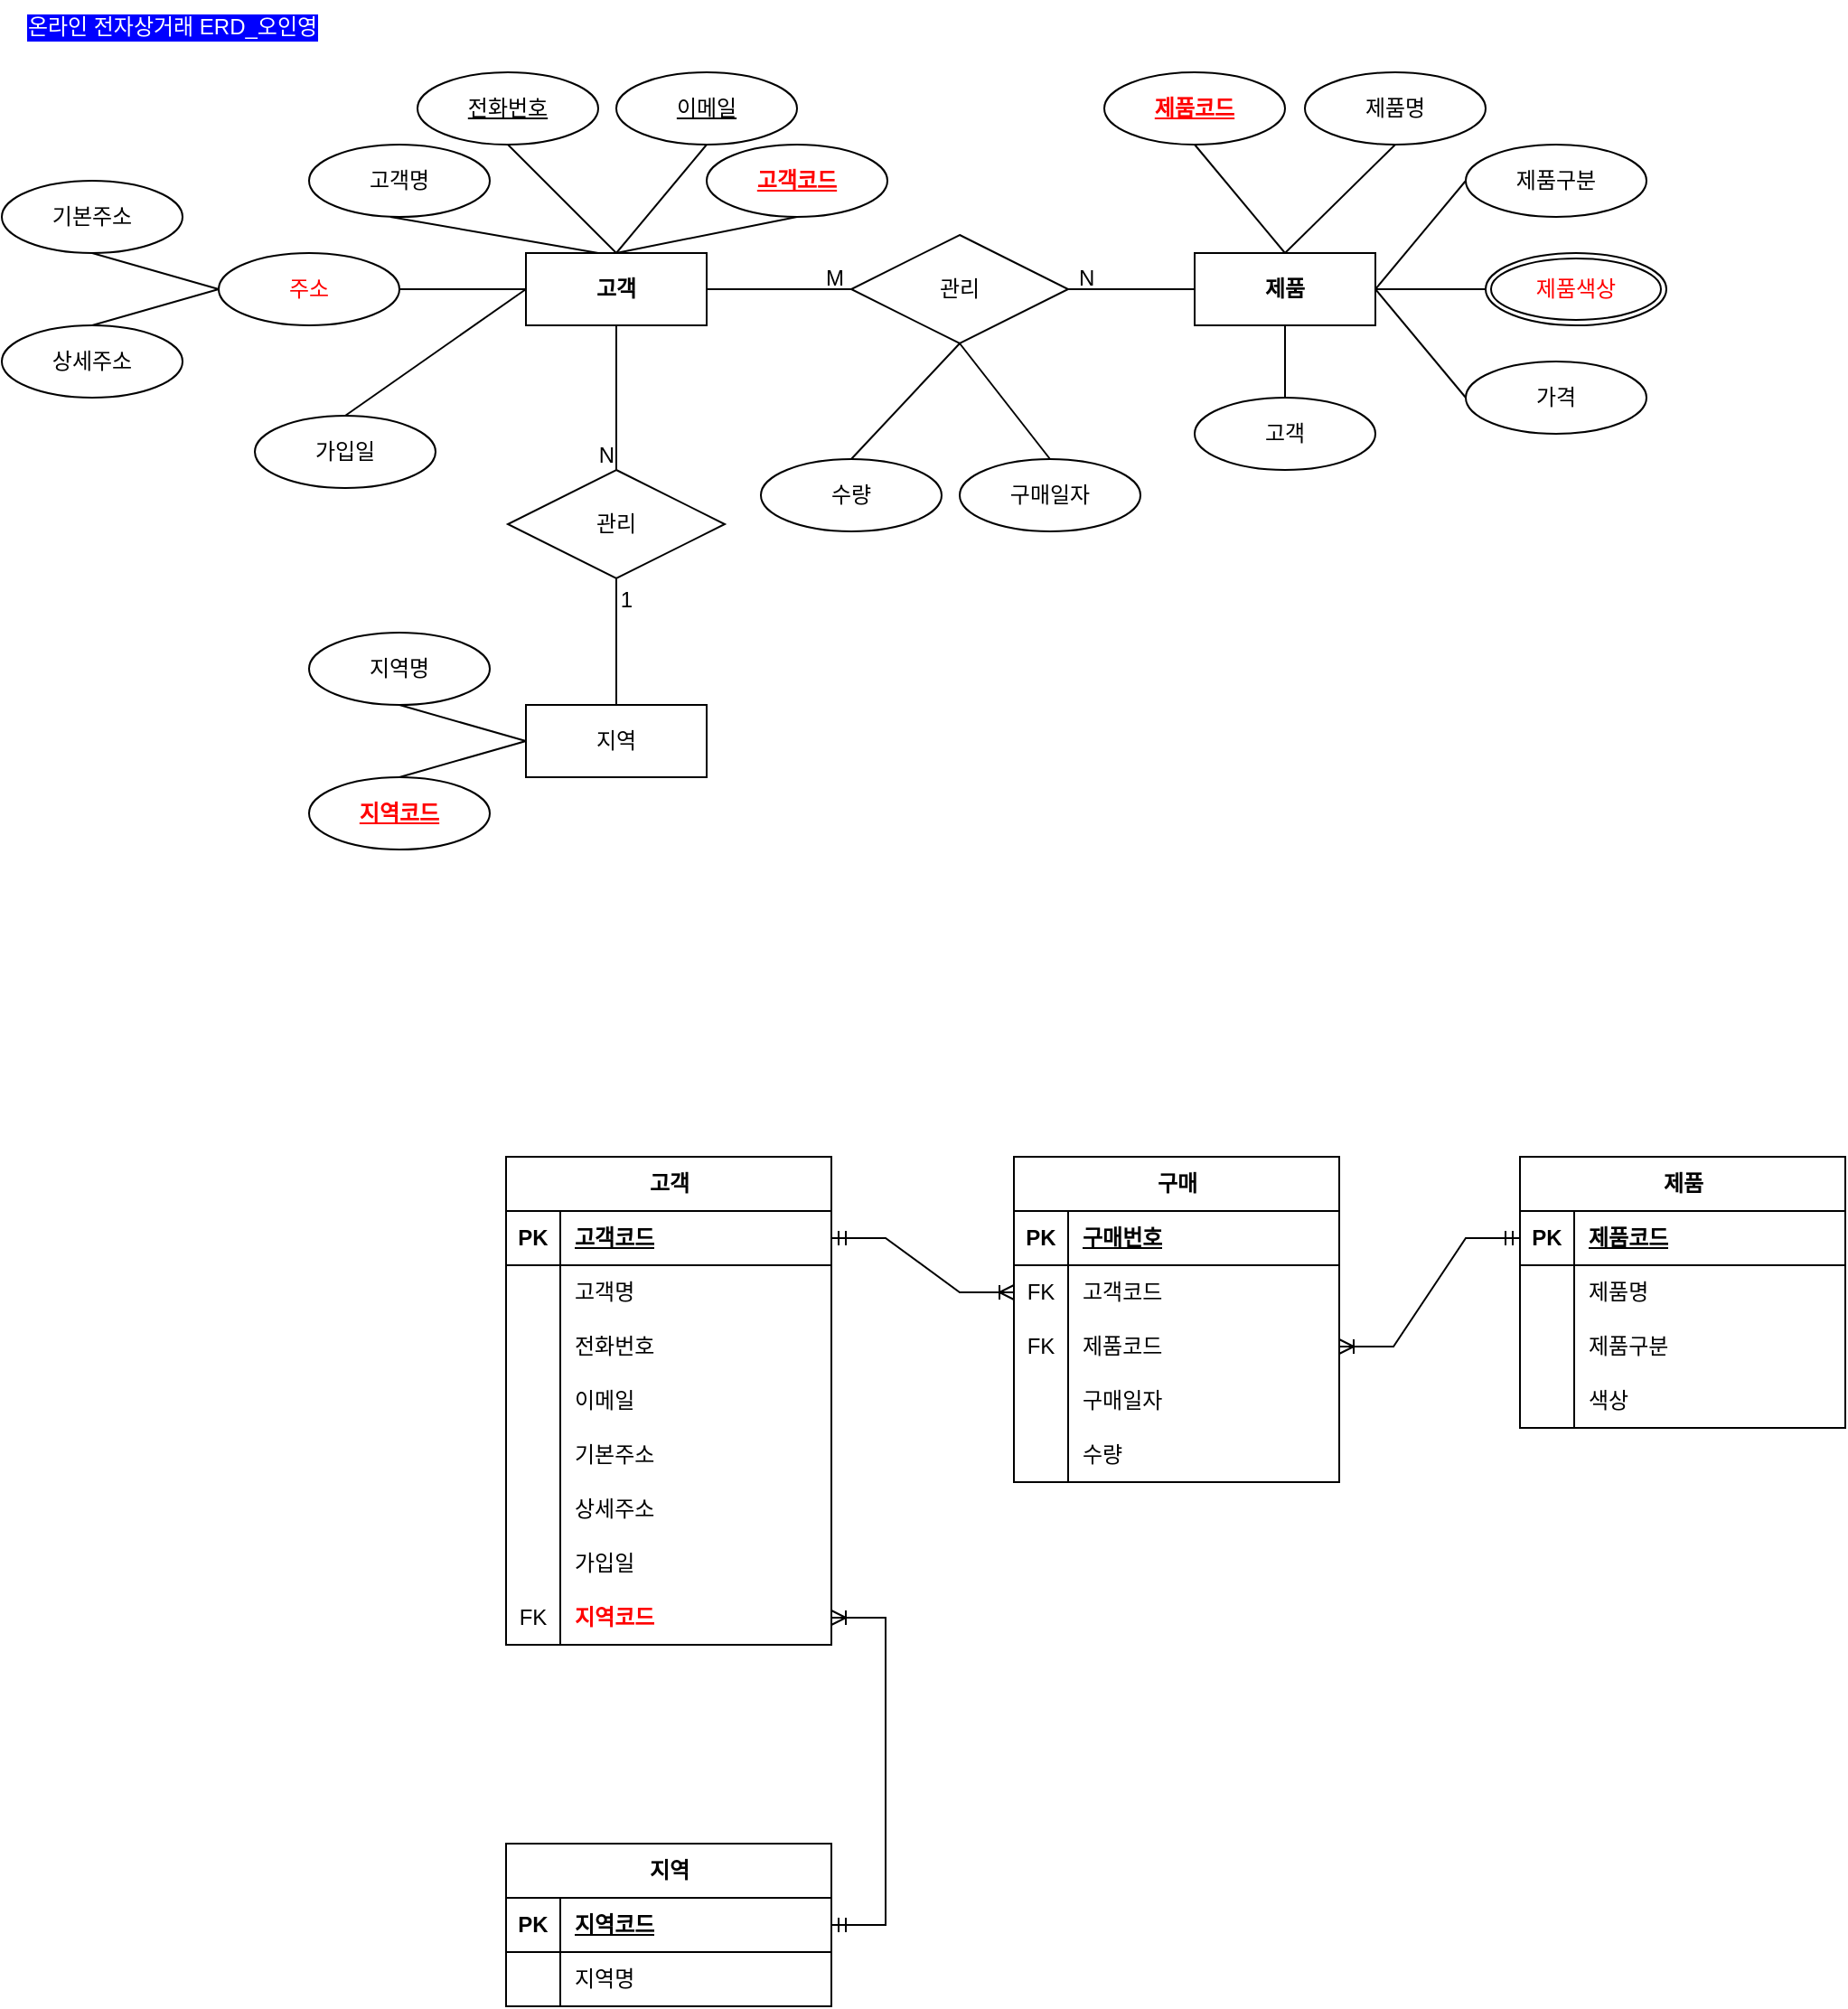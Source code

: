 <mxfile version="22.1.16" type="github">
  <diagram name="페이지-1" id="R67bqp3JX1-UjStmCpMm">
    <mxGraphModel dx="1434" dy="780" grid="1" gridSize="10" guides="1" tooltips="1" connect="1" arrows="1" fold="1" page="1" pageScale="1" pageWidth="827" pageHeight="1169" math="0" shadow="0">
      <root>
        <mxCell id="0" />
        <mxCell id="1" parent="0" />
        <mxCell id="nbEkhS87b62dAmyDPt1U-25" value="고객" style="whiteSpace=wrap;html=1;align=center;fontStyle=1" parent="1" vertex="1">
          <mxGeometry x="610" y="260" width="100" height="40" as="geometry" />
        </mxCell>
        <mxCell id="nbEkhS87b62dAmyDPt1U-26" value="제품&lt;br&gt;" style="whiteSpace=wrap;html=1;align=center;fontStyle=1" parent="1" vertex="1">
          <mxGeometry x="980" y="260" width="100" height="40" as="geometry" />
        </mxCell>
        <mxCell id="nbEkhS87b62dAmyDPt1U-27" value="지역" style="whiteSpace=wrap;html=1;align=center;" parent="1" vertex="1">
          <mxGeometry x="610" y="510" width="100" height="40" as="geometry" />
        </mxCell>
        <mxCell id="nbEkhS87b62dAmyDPt1U-31" value="이메일" style="ellipse;whiteSpace=wrap;html=1;align=center;fontStyle=4" parent="1" vertex="1">
          <mxGeometry x="660" y="160" width="100" height="40" as="geometry" />
        </mxCell>
        <mxCell id="nbEkhS87b62dAmyDPt1U-32" value="전화번호" style="ellipse;whiteSpace=wrap;html=1;align=center;fontStyle=4" parent="1" vertex="1">
          <mxGeometry x="550" y="160" width="100" height="40" as="geometry" />
        </mxCell>
        <mxCell id="nbEkhS87b62dAmyDPt1U-33" value="고객명" style="ellipse;whiteSpace=wrap;html=1;align=center;" parent="1" vertex="1">
          <mxGeometry x="490" y="200" width="100" height="40" as="geometry" />
        </mxCell>
        <mxCell id="nbEkhS87b62dAmyDPt1U-35" value="고객코드" style="ellipse;whiteSpace=wrap;html=1;align=center;fontStyle=5;fontColor=#FF0000;" parent="1" vertex="1">
          <mxGeometry x="710" y="200" width="100" height="40" as="geometry" />
        </mxCell>
        <mxCell id="nbEkhS87b62dAmyDPt1U-36" value="제품코드" style="ellipse;whiteSpace=wrap;html=1;align=center;fontStyle=5;fontColor=#FF0000;" parent="1" vertex="1">
          <mxGeometry x="930" y="160" width="100" height="40" as="geometry" />
        </mxCell>
        <mxCell id="nbEkhS87b62dAmyDPt1U-37" value="제품구분" style="ellipse;whiteSpace=wrap;html=1;align=center;fontStyle=0" parent="1" vertex="1">
          <mxGeometry x="1130" y="200" width="100" height="40" as="geometry" />
        </mxCell>
        <mxCell id="nbEkhS87b62dAmyDPt1U-38" value="제품명" style="ellipse;whiteSpace=wrap;html=1;align=center;fontStyle=0" parent="1" vertex="1">
          <mxGeometry x="1041" y="160" width="100" height="40" as="geometry" />
        </mxCell>
        <mxCell id="nbEkhS87b62dAmyDPt1U-39" value="제품색상" style="ellipse;shape=doubleEllipse;margin=3;whiteSpace=wrap;html=1;align=center;fontColor=#FF0000;" parent="1" vertex="1">
          <mxGeometry x="1141" y="260" width="100" height="40" as="geometry" />
        </mxCell>
        <mxCell id="nbEkhS87b62dAmyDPt1U-40" value="가격" style="ellipse;whiteSpace=wrap;html=1;align=center;fontStyle=0" parent="1" vertex="1">
          <mxGeometry x="1130" y="320" width="100" height="40" as="geometry" />
        </mxCell>
        <mxCell id="nbEkhS87b62dAmyDPt1U-41" value="고객" style="ellipse;whiteSpace=wrap;html=1;align=center;fontStyle=0" parent="1" vertex="1">
          <mxGeometry x="980" y="340" width="100" height="40" as="geometry" />
        </mxCell>
        <mxCell id="nbEkhS87b62dAmyDPt1U-43" value="가입일" style="ellipse;whiteSpace=wrap;html=1;align=center;" parent="1" vertex="1">
          <mxGeometry x="460" y="350" width="100" height="40" as="geometry" />
        </mxCell>
        <mxCell id="nbEkhS87b62dAmyDPt1U-44" value="주소" style="ellipse;whiteSpace=wrap;html=1;align=center;fontColor=#FF0000;" parent="1" vertex="1">
          <mxGeometry x="440" y="260" width="100" height="40" as="geometry" />
        </mxCell>
        <mxCell id="nbEkhS87b62dAmyDPt1U-45" value="기본주소" style="ellipse;whiteSpace=wrap;html=1;align=center;" parent="1" vertex="1">
          <mxGeometry x="320" y="220" width="100" height="40" as="geometry" />
        </mxCell>
        <mxCell id="nbEkhS87b62dAmyDPt1U-46" value="상세주소" style="ellipse;whiteSpace=wrap;html=1;align=center;" parent="1" vertex="1">
          <mxGeometry x="320" y="300" width="100" height="40" as="geometry" />
        </mxCell>
        <mxCell id="nbEkhS87b62dAmyDPt1U-47" value="지역명" style="ellipse;whiteSpace=wrap;html=1;align=center;" parent="1" vertex="1">
          <mxGeometry x="490" y="470" width="100" height="40" as="geometry" />
        </mxCell>
        <mxCell id="nbEkhS87b62dAmyDPt1U-48" value="지역코드" style="ellipse;whiteSpace=wrap;html=1;align=center;fontStyle=5;fontColor=#FF0000;" parent="1" vertex="1">
          <mxGeometry x="490" y="550" width="100" height="40" as="geometry" />
        </mxCell>
        <mxCell id="nbEkhS87b62dAmyDPt1U-54" value="" style="endArrow=none;html=1;rounded=0;exitX=0.5;exitY=0;exitDx=0;exitDy=0;" parent="1" source="nbEkhS87b62dAmyDPt1U-25" edge="1">
          <mxGeometry width="50" height="50" relative="1" as="geometry">
            <mxPoint x="660" y="250" as="sourcePoint" />
            <mxPoint x="710" y="200" as="targetPoint" />
          </mxGeometry>
        </mxCell>
        <mxCell id="nbEkhS87b62dAmyDPt1U-56" value="" style="endArrow=none;html=1;rounded=0;exitX=0.5;exitY=0;exitDx=0;exitDy=0;entryX=0.5;entryY=1;entryDx=0;entryDy=0;" parent="1" source="nbEkhS87b62dAmyDPt1U-25" target="nbEkhS87b62dAmyDPt1U-32" edge="1">
          <mxGeometry width="50" height="50" relative="1" as="geometry">
            <mxPoint x="610" y="260" as="sourcePoint" />
            <mxPoint x="670" y="200" as="targetPoint" />
          </mxGeometry>
        </mxCell>
        <mxCell id="nbEkhS87b62dAmyDPt1U-57" value="" style="endArrow=none;html=1;rounded=0;entryX=0.5;entryY=1;entryDx=0;entryDy=0;" parent="1" target="nbEkhS87b62dAmyDPt1U-35" edge="1">
          <mxGeometry width="50" height="50" relative="1" as="geometry">
            <mxPoint x="660" y="260" as="sourcePoint" />
            <mxPoint x="700" y="210" as="targetPoint" />
          </mxGeometry>
        </mxCell>
        <mxCell id="nbEkhS87b62dAmyDPt1U-58" value="" style="endArrow=none;html=1;rounded=0;" parent="1" edge="1">
          <mxGeometry width="50" height="50" relative="1" as="geometry">
            <mxPoint x="535" y="240" as="sourcePoint" />
            <mxPoint x="650" y="260" as="targetPoint" />
          </mxGeometry>
        </mxCell>
        <mxCell id="nbEkhS87b62dAmyDPt1U-59" value="" style="endArrow=none;html=1;rounded=0;entryX=0;entryY=0.5;entryDx=0;entryDy=0;exitX=1;exitY=0.5;exitDx=0;exitDy=0;" parent="1" source="nbEkhS87b62dAmyDPt1U-44" target="nbEkhS87b62dAmyDPt1U-25" edge="1">
          <mxGeometry width="50" height="50" relative="1" as="geometry">
            <mxPoint x="570" y="280" as="sourcePoint" />
            <mxPoint x="680" y="260" as="targetPoint" />
          </mxGeometry>
        </mxCell>
        <mxCell id="nbEkhS87b62dAmyDPt1U-60" value="" style="endArrow=none;html=1;rounded=0;entryX=0;entryY=0.5;entryDx=0;entryDy=0;exitX=0.5;exitY=1;exitDx=0;exitDy=0;" parent="1" source="nbEkhS87b62dAmyDPt1U-45" target="nbEkhS87b62dAmyDPt1U-44" edge="1">
          <mxGeometry width="50" height="50" relative="1" as="geometry">
            <mxPoint x="310" y="300" as="sourcePoint" />
            <mxPoint x="420" y="280" as="targetPoint" />
          </mxGeometry>
        </mxCell>
        <mxCell id="nbEkhS87b62dAmyDPt1U-61" value="" style="endArrow=none;html=1;rounded=0;fontStyle=1;exitX=0.5;exitY=0;exitDx=0;exitDy=0;" parent="1" source="nbEkhS87b62dAmyDPt1U-46" edge="1">
          <mxGeometry width="50" height="50" relative="1" as="geometry">
            <mxPoint x="310" y="300" as="sourcePoint" />
            <mxPoint x="440" y="280" as="targetPoint" />
          </mxGeometry>
        </mxCell>
        <mxCell id="nbEkhS87b62dAmyDPt1U-62" value="" style="endArrow=none;html=1;rounded=0;entryX=0.5;entryY=1;entryDx=0;entryDy=0;exitX=0;exitY=0.5;exitDx=0;exitDy=0;" parent="1" source="nbEkhS87b62dAmyDPt1U-27" target="nbEkhS87b62dAmyDPt1U-47" edge="1">
          <mxGeometry width="50" height="50" relative="1" as="geometry">
            <mxPoint x="600" y="530" as="sourcePoint" />
            <mxPoint x="540" y="490" as="targetPoint" />
          </mxGeometry>
        </mxCell>
        <mxCell id="nbEkhS87b62dAmyDPt1U-65" value="" style="endArrow=none;html=1;rounded=0;exitX=0.5;exitY=0;exitDx=0;exitDy=0;entryX=0;entryY=0.5;entryDx=0;entryDy=0;" parent="1" source="nbEkhS87b62dAmyDPt1U-48" target="nbEkhS87b62dAmyDPt1U-27" edge="1">
          <mxGeometry width="50" height="50" relative="1" as="geometry">
            <mxPoint x="560" y="570" as="sourcePoint" />
            <mxPoint x="600" y="530" as="targetPoint" />
          </mxGeometry>
        </mxCell>
        <mxCell id="nbEkhS87b62dAmyDPt1U-66" value="" style="endArrow=none;html=1;rounded=0;entryX=0.5;entryY=1;entryDx=0;entryDy=0;" parent="1" target="nbEkhS87b62dAmyDPt1U-38" edge="1">
          <mxGeometry width="50" height="50" relative="1" as="geometry">
            <mxPoint x="1030" y="260" as="sourcePoint" />
            <mxPoint x="1080" y="210" as="targetPoint" />
          </mxGeometry>
        </mxCell>
        <mxCell id="nbEkhS87b62dAmyDPt1U-67" value="" style="endArrow=none;html=1;rounded=0;entryX=0.5;entryY=1;entryDx=0;entryDy=0;exitX=0.5;exitY=0;exitDx=0;exitDy=0;" parent="1" source="nbEkhS87b62dAmyDPt1U-26" target="nbEkhS87b62dAmyDPt1U-36" edge="1">
          <mxGeometry width="50" height="50" relative="1" as="geometry">
            <mxPoint x="930" y="250" as="sourcePoint" />
            <mxPoint x="1010" y="200" as="targetPoint" />
          </mxGeometry>
        </mxCell>
        <mxCell id="nbEkhS87b62dAmyDPt1U-68" value="" style="endArrow=none;html=1;rounded=0;entryX=0;entryY=0.5;entryDx=0;entryDy=0;" parent="1" target="nbEkhS87b62dAmyDPt1U-37" edge="1">
          <mxGeometry width="50" height="50" relative="1" as="geometry">
            <mxPoint x="1080" y="280" as="sourcePoint" />
            <mxPoint x="1140" y="240" as="targetPoint" />
          </mxGeometry>
        </mxCell>
        <mxCell id="nbEkhS87b62dAmyDPt1U-69" value="" style="endArrow=none;html=1;rounded=0;entryX=0;entryY=0.5;entryDx=0;entryDy=0;exitX=1;exitY=0.5;exitDx=0;exitDy=0;" parent="1" source="nbEkhS87b62dAmyDPt1U-26" target="nbEkhS87b62dAmyDPt1U-39" edge="1">
          <mxGeometry width="50" height="50" relative="1" as="geometry">
            <mxPoint x="1090" y="280" as="sourcePoint" />
            <mxPoint x="1150" y="250" as="targetPoint" />
          </mxGeometry>
        </mxCell>
        <mxCell id="nbEkhS87b62dAmyDPt1U-70" value="" style="endArrow=none;html=1;rounded=0;entryX=0;entryY=0.5;entryDx=0;entryDy=0;exitX=1;exitY=0.5;exitDx=0;exitDy=0;" parent="1" source="nbEkhS87b62dAmyDPt1U-26" target="nbEkhS87b62dAmyDPt1U-40" edge="1">
          <mxGeometry width="50" height="50" relative="1" as="geometry">
            <mxPoint x="1090" y="290" as="sourcePoint" />
            <mxPoint x="1150" y="300" as="targetPoint" />
          </mxGeometry>
        </mxCell>
        <mxCell id="nbEkhS87b62dAmyDPt1U-71" value="" style="endArrow=none;html=1;rounded=0;entryX=0.5;entryY=0;entryDx=0;entryDy=0;exitX=1;exitY=0.5;exitDx=0;exitDy=0;" parent="1" target="nbEkhS87b62dAmyDPt1U-41" edge="1">
          <mxGeometry width="50" height="50" relative="1" as="geometry">
            <mxPoint x="1030" y="300" as="sourcePoint" />
            <mxPoint x="1120" y="350" as="targetPoint" />
          </mxGeometry>
        </mxCell>
        <mxCell id="nbEkhS87b62dAmyDPt1U-72" value="" style="endArrow=none;html=1;rounded=0;entryX=0;entryY=0.5;entryDx=0;entryDy=0;exitX=0.5;exitY=0;exitDx=0;exitDy=0;" parent="1" source="nbEkhS87b62dAmyDPt1U-43" target="nbEkhS87b62dAmyDPt1U-25" edge="1">
          <mxGeometry width="50" height="50" relative="1" as="geometry">
            <mxPoint x="580" y="290" as="sourcePoint" />
            <mxPoint x="610" y="290" as="targetPoint" />
          </mxGeometry>
        </mxCell>
        <mxCell id="nbEkhS87b62dAmyDPt1U-76" value="관리" style="shape=rhombus;perimeter=rhombusPerimeter;whiteSpace=wrap;html=1;align=center;" parent="1" vertex="1">
          <mxGeometry x="600" y="380" width="120" height="60" as="geometry" />
        </mxCell>
        <mxCell id="nbEkhS87b62dAmyDPt1U-77" value="관리" style="shape=rhombus;perimeter=rhombusPerimeter;whiteSpace=wrap;html=1;align=center;" parent="1" vertex="1">
          <mxGeometry x="790" y="250" width="120" height="60" as="geometry" />
        </mxCell>
        <mxCell id="nbEkhS87b62dAmyDPt1U-80" value="" style="endArrow=none;html=1;rounded=0;entryX=0.5;entryY=1;entryDx=0;entryDy=0;exitX=0.5;exitY=0;exitDx=0;exitDy=0;" parent="1" source="nbEkhS87b62dAmyDPt1U-27" target="nbEkhS87b62dAmyDPt1U-76" edge="1">
          <mxGeometry relative="1" as="geometry">
            <mxPoint x="810" y="520" as="sourcePoint" />
            <mxPoint x="970" y="520" as="targetPoint" />
          </mxGeometry>
        </mxCell>
        <mxCell id="nbEkhS87b62dAmyDPt1U-81" value="1" style="resizable=0;html=1;whiteSpace=wrap;align=right;verticalAlign=bottom;" parent="nbEkhS87b62dAmyDPt1U-80" connectable="0" vertex="1">
          <mxGeometry x="1" relative="1" as="geometry">
            <mxPoint x="10" y="20" as="offset" />
          </mxGeometry>
        </mxCell>
        <mxCell id="nbEkhS87b62dAmyDPt1U-82" value="" style="endArrow=none;html=1;rounded=0;exitX=0.5;exitY=1;exitDx=0;exitDy=0;entryX=0.5;entryY=0;entryDx=0;entryDy=0;" parent="1" source="nbEkhS87b62dAmyDPt1U-25" target="nbEkhS87b62dAmyDPt1U-76" edge="1">
          <mxGeometry relative="1" as="geometry">
            <mxPoint x="810" y="520" as="sourcePoint" />
            <mxPoint x="970" y="520" as="targetPoint" />
          </mxGeometry>
        </mxCell>
        <mxCell id="nbEkhS87b62dAmyDPt1U-83" value="N" style="resizable=0;html=1;whiteSpace=wrap;align=right;verticalAlign=bottom;" parent="nbEkhS87b62dAmyDPt1U-82" connectable="0" vertex="1">
          <mxGeometry x="1" relative="1" as="geometry" />
        </mxCell>
        <mxCell id="nbEkhS87b62dAmyDPt1U-87" value="" style="endArrow=none;html=1;rounded=0;entryX=0;entryY=0.5;entryDx=0;entryDy=0;" parent="1" target="nbEkhS87b62dAmyDPt1U-77" edge="1">
          <mxGeometry relative="1" as="geometry">
            <mxPoint x="790" y="280" as="sourcePoint" />
            <mxPoint x="860" y="279.5" as="targetPoint" />
          </mxGeometry>
        </mxCell>
        <mxCell id="nbEkhS87b62dAmyDPt1U-90" value="" style="endArrow=none;html=1;rounded=0;entryX=0;entryY=0.5;entryDx=0;entryDy=0;exitX=1;exitY=0.5;exitDx=0;exitDy=0;" parent="1" source="nbEkhS87b62dAmyDPt1U-25" target="nbEkhS87b62dAmyDPt1U-77" edge="1">
          <mxGeometry relative="1" as="geometry">
            <mxPoint x="700" y="279.5" as="sourcePoint" />
            <mxPoint x="790" y="280.99" as="targetPoint" />
          </mxGeometry>
        </mxCell>
        <mxCell id="nbEkhS87b62dAmyDPt1U-91" value="" style="endArrow=none;html=1;rounded=0;entryX=0;entryY=0.5;entryDx=0;entryDy=0;" parent="1" target="nbEkhS87b62dAmyDPt1U-26" edge="1">
          <mxGeometry relative="1" as="geometry">
            <mxPoint x="910" y="280" as="sourcePoint" />
            <mxPoint x="800" y="290" as="targetPoint" />
          </mxGeometry>
        </mxCell>
        <mxCell id="nbEkhS87b62dAmyDPt1U-93" value="M" style="text;strokeColor=none;fillColor=none;spacingLeft=4;spacingRight=4;overflow=hidden;rotatable=0;points=[[0,0.5],[1,0.5]];portConstraint=eastwest;fontSize=12;whiteSpace=wrap;html=1;" parent="1" vertex="1">
          <mxGeometry x="770" y="260" width="20" height="20" as="geometry" />
        </mxCell>
        <mxCell id="nbEkhS87b62dAmyDPt1U-95" value="N" style="text;strokeColor=none;fillColor=none;spacingLeft=4;spacingRight=4;overflow=hidden;rotatable=0;points=[[0,0.5],[1,0.5]];portConstraint=eastwest;fontSize=12;whiteSpace=wrap;html=1;" parent="1" vertex="1">
          <mxGeometry x="910" y="260" width="20" height="20" as="geometry" />
        </mxCell>
        <mxCell id="nbEkhS87b62dAmyDPt1U-98" value="온라인 전자상거래 ERD_오인영" style="text;html=1;align=center;verticalAlign=middle;resizable=0;points=[];autosize=1;strokeColor=none;fillColor=none;labelBackgroundColor=#0000FF;fontColor=#FFFFFF;" parent="1" vertex="1">
          <mxGeometry x="319" y="120" width="190" height="30" as="geometry" />
        </mxCell>
        <mxCell id="nbEkhS87b62dAmyDPt1U-99" value="구매일자" style="ellipse;whiteSpace=wrap;html=1;align=center;fontStyle=0" parent="1" vertex="1">
          <mxGeometry x="850" y="374" width="100" height="40" as="geometry" />
        </mxCell>
        <mxCell id="nbEkhS87b62dAmyDPt1U-100" value="수량" style="ellipse;whiteSpace=wrap;html=1;align=center;fontStyle=0" parent="1" vertex="1">
          <mxGeometry x="740" y="374" width="100" height="40" as="geometry" />
        </mxCell>
        <mxCell id="nbEkhS87b62dAmyDPt1U-101" value="" style="endArrow=none;html=1;rounded=0;entryX=0.5;entryY=0;entryDx=0;entryDy=0;exitX=0.5;exitY=1;exitDx=0;exitDy=0;" parent="1" source="nbEkhS87b62dAmyDPt1U-77" target="nbEkhS87b62dAmyDPt1U-100" edge="1">
          <mxGeometry width="50" height="50" relative="1" as="geometry">
            <mxPoint x="1040" y="310" as="sourcePoint" />
            <mxPoint x="1040" y="350" as="targetPoint" />
          </mxGeometry>
        </mxCell>
        <mxCell id="nbEkhS87b62dAmyDPt1U-102" value="" style="endArrow=none;html=1;rounded=0;entryX=0.5;entryY=0;entryDx=0;entryDy=0;exitX=0.5;exitY=1;exitDx=0;exitDy=0;" parent="1" source="nbEkhS87b62dAmyDPt1U-77" target="nbEkhS87b62dAmyDPt1U-99" edge="1">
          <mxGeometry width="50" height="50" relative="1" as="geometry">
            <mxPoint x="860" y="320" as="sourcePoint" />
            <mxPoint x="800" y="384" as="targetPoint" />
          </mxGeometry>
        </mxCell>
        <mxCell id="STUIRqtO8_ZyQe86ZnWQ-1" value="고객" style="shape=table;startSize=30;container=1;collapsible=1;childLayout=tableLayout;fixedRows=1;rowLines=0;fontStyle=1;align=center;resizeLast=1;html=1;" vertex="1" parent="1">
          <mxGeometry x="599" y="760" width="180" height="270" as="geometry" />
        </mxCell>
        <mxCell id="STUIRqtO8_ZyQe86ZnWQ-2" value="" style="shape=tableRow;horizontal=0;startSize=0;swimlaneHead=0;swimlaneBody=0;fillColor=none;collapsible=0;dropTarget=0;points=[[0,0.5],[1,0.5]];portConstraint=eastwest;top=0;left=0;right=0;bottom=1;" vertex="1" parent="STUIRqtO8_ZyQe86ZnWQ-1">
          <mxGeometry y="30" width="180" height="30" as="geometry" />
        </mxCell>
        <mxCell id="STUIRqtO8_ZyQe86ZnWQ-3" value="PK" style="shape=partialRectangle;connectable=0;fillColor=none;top=0;left=0;bottom=0;right=0;fontStyle=1;overflow=hidden;whiteSpace=wrap;html=1;" vertex="1" parent="STUIRqtO8_ZyQe86ZnWQ-2">
          <mxGeometry width="30" height="30" as="geometry">
            <mxRectangle width="30" height="30" as="alternateBounds" />
          </mxGeometry>
        </mxCell>
        <mxCell id="STUIRqtO8_ZyQe86ZnWQ-4" value="고객코드" style="shape=partialRectangle;connectable=0;fillColor=none;top=0;left=0;bottom=0;right=0;align=left;spacingLeft=6;fontStyle=5;overflow=hidden;whiteSpace=wrap;html=1;" vertex="1" parent="STUIRqtO8_ZyQe86ZnWQ-2">
          <mxGeometry x="30" width="150" height="30" as="geometry">
            <mxRectangle width="150" height="30" as="alternateBounds" />
          </mxGeometry>
        </mxCell>
        <mxCell id="STUIRqtO8_ZyQe86ZnWQ-5" value="" style="shape=tableRow;horizontal=0;startSize=0;swimlaneHead=0;swimlaneBody=0;fillColor=none;collapsible=0;dropTarget=0;points=[[0,0.5],[1,0.5]];portConstraint=eastwest;top=0;left=0;right=0;bottom=0;" vertex="1" parent="STUIRqtO8_ZyQe86ZnWQ-1">
          <mxGeometry y="60" width="180" height="30" as="geometry" />
        </mxCell>
        <mxCell id="STUIRqtO8_ZyQe86ZnWQ-6" value="" style="shape=partialRectangle;connectable=0;fillColor=none;top=0;left=0;bottom=0;right=0;editable=1;overflow=hidden;whiteSpace=wrap;html=1;" vertex="1" parent="STUIRqtO8_ZyQe86ZnWQ-5">
          <mxGeometry width="30" height="30" as="geometry">
            <mxRectangle width="30" height="30" as="alternateBounds" />
          </mxGeometry>
        </mxCell>
        <mxCell id="STUIRqtO8_ZyQe86ZnWQ-7" value="고객명" style="shape=partialRectangle;connectable=0;fillColor=none;top=0;left=0;bottom=0;right=0;align=left;spacingLeft=6;overflow=hidden;whiteSpace=wrap;html=1;" vertex="1" parent="STUIRqtO8_ZyQe86ZnWQ-5">
          <mxGeometry x="30" width="150" height="30" as="geometry">
            <mxRectangle width="150" height="30" as="alternateBounds" />
          </mxGeometry>
        </mxCell>
        <mxCell id="STUIRqtO8_ZyQe86ZnWQ-8" value="" style="shape=tableRow;horizontal=0;startSize=0;swimlaneHead=0;swimlaneBody=0;fillColor=none;collapsible=0;dropTarget=0;points=[[0,0.5],[1,0.5]];portConstraint=eastwest;top=0;left=0;right=0;bottom=0;" vertex="1" parent="STUIRqtO8_ZyQe86ZnWQ-1">
          <mxGeometry y="90" width="180" height="30" as="geometry" />
        </mxCell>
        <mxCell id="STUIRqtO8_ZyQe86ZnWQ-9" value="" style="shape=partialRectangle;connectable=0;fillColor=none;top=0;left=0;bottom=0;right=0;editable=1;overflow=hidden;whiteSpace=wrap;html=1;" vertex="1" parent="STUIRqtO8_ZyQe86ZnWQ-8">
          <mxGeometry width="30" height="30" as="geometry">
            <mxRectangle width="30" height="30" as="alternateBounds" />
          </mxGeometry>
        </mxCell>
        <mxCell id="STUIRqtO8_ZyQe86ZnWQ-10" value="전화번호" style="shape=partialRectangle;connectable=0;fillColor=none;top=0;left=0;bottom=0;right=0;align=left;spacingLeft=6;overflow=hidden;whiteSpace=wrap;html=1;" vertex="1" parent="STUIRqtO8_ZyQe86ZnWQ-8">
          <mxGeometry x="30" width="150" height="30" as="geometry">
            <mxRectangle width="150" height="30" as="alternateBounds" />
          </mxGeometry>
        </mxCell>
        <mxCell id="STUIRqtO8_ZyQe86ZnWQ-11" value="" style="shape=tableRow;horizontal=0;startSize=0;swimlaneHead=0;swimlaneBody=0;fillColor=none;collapsible=0;dropTarget=0;points=[[0,0.5],[1,0.5]];portConstraint=eastwest;top=0;left=0;right=0;bottom=0;" vertex="1" parent="STUIRqtO8_ZyQe86ZnWQ-1">
          <mxGeometry y="120" width="180" height="30" as="geometry" />
        </mxCell>
        <mxCell id="STUIRqtO8_ZyQe86ZnWQ-12" value="" style="shape=partialRectangle;connectable=0;fillColor=none;top=0;left=0;bottom=0;right=0;editable=1;overflow=hidden;whiteSpace=wrap;html=1;" vertex="1" parent="STUIRqtO8_ZyQe86ZnWQ-11">
          <mxGeometry width="30" height="30" as="geometry">
            <mxRectangle width="30" height="30" as="alternateBounds" />
          </mxGeometry>
        </mxCell>
        <mxCell id="STUIRqtO8_ZyQe86ZnWQ-13" value="이메일" style="shape=partialRectangle;connectable=0;fillColor=none;top=0;left=0;bottom=0;right=0;align=left;spacingLeft=6;overflow=hidden;whiteSpace=wrap;html=1;" vertex="1" parent="STUIRqtO8_ZyQe86ZnWQ-11">
          <mxGeometry x="30" width="150" height="30" as="geometry">
            <mxRectangle width="150" height="30" as="alternateBounds" />
          </mxGeometry>
        </mxCell>
        <mxCell id="STUIRqtO8_ZyQe86ZnWQ-16" value="" style="shape=tableRow;horizontal=0;startSize=0;swimlaneHead=0;swimlaneBody=0;fillColor=none;collapsible=0;dropTarget=0;points=[[0,0.5],[1,0.5]];portConstraint=eastwest;top=0;left=0;right=0;bottom=0;" vertex="1" parent="STUIRqtO8_ZyQe86ZnWQ-1">
          <mxGeometry y="150" width="180" height="30" as="geometry" />
        </mxCell>
        <mxCell id="STUIRqtO8_ZyQe86ZnWQ-17" value="" style="shape=partialRectangle;connectable=0;fillColor=none;top=0;left=0;bottom=0;right=0;editable=1;overflow=hidden;whiteSpace=wrap;html=1;" vertex="1" parent="STUIRqtO8_ZyQe86ZnWQ-16">
          <mxGeometry width="30" height="30" as="geometry">
            <mxRectangle width="30" height="30" as="alternateBounds" />
          </mxGeometry>
        </mxCell>
        <mxCell id="STUIRqtO8_ZyQe86ZnWQ-18" value="기본주소" style="shape=partialRectangle;connectable=0;fillColor=none;top=0;left=0;bottom=0;right=0;align=left;spacingLeft=6;overflow=hidden;whiteSpace=wrap;html=1;" vertex="1" parent="STUIRqtO8_ZyQe86ZnWQ-16">
          <mxGeometry x="30" width="150" height="30" as="geometry">
            <mxRectangle width="150" height="30" as="alternateBounds" />
          </mxGeometry>
        </mxCell>
        <mxCell id="STUIRqtO8_ZyQe86ZnWQ-22" value="" style="shape=tableRow;horizontal=0;startSize=0;swimlaneHead=0;swimlaneBody=0;fillColor=none;collapsible=0;dropTarget=0;points=[[0,0.5],[1,0.5]];portConstraint=eastwest;top=0;left=0;right=0;bottom=0;" vertex="1" parent="STUIRqtO8_ZyQe86ZnWQ-1">
          <mxGeometry y="180" width="180" height="30" as="geometry" />
        </mxCell>
        <mxCell id="STUIRqtO8_ZyQe86ZnWQ-23" value="" style="shape=partialRectangle;connectable=0;fillColor=none;top=0;left=0;bottom=0;right=0;editable=1;overflow=hidden;whiteSpace=wrap;html=1;" vertex="1" parent="STUIRqtO8_ZyQe86ZnWQ-22">
          <mxGeometry width="30" height="30" as="geometry">
            <mxRectangle width="30" height="30" as="alternateBounds" />
          </mxGeometry>
        </mxCell>
        <mxCell id="STUIRqtO8_ZyQe86ZnWQ-24" value="상세주소" style="shape=partialRectangle;connectable=0;fillColor=none;top=0;left=0;bottom=0;right=0;align=left;spacingLeft=6;overflow=hidden;whiteSpace=wrap;html=1;" vertex="1" parent="STUIRqtO8_ZyQe86ZnWQ-22">
          <mxGeometry x="30" width="150" height="30" as="geometry">
            <mxRectangle width="150" height="30" as="alternateBounds" />
          </mxGeometry>
        </mxCell>
        <mxCell id="STUIRqtO8_ZyQe86ZnWQ-19" value="" style="shape=tableRow;horizontal=0;startSize=0;swimlaneHead=0;swimlaneBody=0;fillColor=none;collapsible=0;dropTarget=0;points=[[0,0.5],[1,0.5]];portConstraint=eastwest;top=0;left=0;right=0;bottom=0;" vertex="1" parent="STUIRqtO8_ZyQe86ZnWQ-1">
          <mxGeometry y="210" width="180" height="30" as="geometry" />
        </mxCell>
        <mxCell id="STUIRqtO8_ZyQe86ZnWQ-20" value="" style="shape=partialRectangle;connectable=0;fillColor=none;top=0;left=0;bottom=0;right=0;editable=1;overflow=hidden;whiteSpace=wrap;html=1;" vertex="1" parent="STUIRqtO8_ZyQe86ZnWQ-19">
          <mxGeometry width="30" height="30" as="geometry">
            <mxRectangle width="30" height="30" as="alternateBounds" />
          </mxGeometry>
        </mxCell>
        <mxCell id="STUIRqtO8_ZyQe86ZnWQ-21" value="가입일" style="shape=partialRectangle;connectable=0;fillColor=none;top=0;left=0;bottom=0;right=0;align=left;spacingLeft=6;overflow=hidden;whiteSpace=wrap;html=1;" vertex="1" parent="STUIRqtO8_ZyQe86ZnWQ-19">
          <mxGeometry x="30" width="150" height="30" as="geometry">
            <mxRectangle width="150" height="30" as="alternateBounds" />
          </mxGeometry>
        </mxCell>
        <mxCell id="STUIRqtO8_ZyQe86ZnWQ-202" value="" style="shape=tableRow;horizontal=0;startSize=0;swimlaneHead=0;swimlaneBody=0;fillColor=none;collapsible=0;dropTarget=0;points=[[0,0.5],[1,0.5]];portConstraint=eastwest;top=0;left=0;right=0;bottom=0;" vertex="1" parent="STUIRqtO8_ZyQe86ZnWQ-1">
          <mxGeometry y="240" width="180" height="30" as="geometry" />
        </mxCell>
        <mxCell id="STUIRqtO8_ZyQe86ZnWQ-203" value="FK" style="shape=partialRectangle;connectable=0;fillColor=none;top=0;left=0;bottom=0;right=0;editable=1;overflow=hidden;whiteSpace=wrap;html=1;" vertex="1" parent="STUIRqtO8_ZyQe86ZnWQ-202">
          <mxGeometry width="30" height="30" as="geometry">
            <mxRectangle width="30" height="30" as="alternateBounds" />
          </mxGeometry>
        </mxCell>
        <mxCell id="STUIRqtO8_ZyQe86ZnWQ-204" value="지역코드" style="shape=partialRectangle;connectable=0;fillColor=none;top=0;left=0;bottom=0;right=0;align=left;spacingLeft=6;overflow=hidden;whiteSpace=wrap;html=1;fontColor=#FF0000;fontStyle=1" vertex="1" parent="STUIRqtO8_ZyQe86ZnWQ-202">
          <mxGeometry x="30" width="150" height="30" as="geometry">
            <mxRectangle width="150" height="30" as="alternateBounds" />
          </mxGeometry>
        </mxCell>
        <mxCell id="STUIRqtO8_ZyQe86ZnWQ-41" value="지역" style="shape=table;startSize=30;container=1;collapsible=1;childLayout=tableLayout;fixedRows=1;rowLines=0;fontStyle=1;align=center;resizeLast=1;html=1;" vertex="1" parent="1">
          <mxGeometry x="599" y="1140" width="180" height="90" as="geometry" />
        </mxCell>
        <mxCell id="STUIRqtO8_ZyQe86ZnWQ-42" value="" style="shape=tableRow;horizontal=0;startSize=0;swimlaneHead=0;swimlaneBody=0;fillColor=none;collapsible=0;dropTarget=0;points=[[0,0.5],[1,0.5]];portConstraint=eastwest;top=0;left=0;right=0;bottom=1;" vertex="1" parent="STUIRqtO8_ZyQe86ZnWQ-41">
          <mxGeometry y="30" width="180" height="30" as="geometry" />
        </mxCell>
        <mxCell id="STUIRqtO8_ZyQe86ZnWQ-43" value="PK" style="shape=partialRectangle;connectable=0;fillColor=none;top=0;left=0;bottom=0;right=0;fontStyle=1;overflow=hidden;whiteSpace=wrap;html=1;" vertex="1" parent="STUIRqtO8_ZyQe86ZnWQ-42">
          <mxGeometry width="30" height="30" as="geometry">
            <mxRectangle width="30" height="30" as="alternateBounds" />
          </mxGeometry>
        </mxCell>
        <mxCell id="STUIRqtO8_ZyQe86ZnWQ-44" value="지역코드" style="shape=partialRectangle;connectable=0;fillColor=none;top=0;left=0;bottom=0;right=0;align=left;spacingLeft=6;fontStyle=5;overflow=hidden;whiteSpace=wrap;html=1;" vertex="1" parent="STUIRqtO8_ZyQe86ZnWQ-42">
          <mxGeometry x="30" width="150" height="30" as="geometry">
            <mxRectangle width="150" height="30" as="alternateBounds" />
          </mxGeometry>
        </mxCell>
        <mxCell id="STUIRqtO8_ZyQe86ZnWQ-45" value="" style="shape=tableRow;horizontal=0;startSize=0;swimlaneHead=0;swimlaneBody=0;fillColor=none;collapsible=0;dropTarget=0;points=[[0,0.5],[1,0.5]];portConstraint=eastwest;top=0;left=0;right=0;bottom=0;" vertex="1" parent="STUIRqtO8_ZyQe86ZnWQ-41">
          <mxGeometry y="60" width="180" height="30" as="geometry" />
        </mxCell>
        <mxCell id="STUIRqtO8_ZyQe86ZnWQ-46" value="" style="shape=partialRectangle;connectable=0;fillColor=none;top=0;left=0;bottom=0;right=0;editable=1;overflow=hidden;whiteSpace=wrap;html=1;" vertex="1" parent="STUIRqtO8_ZyQe86ZnWQ-45">
          <mxGeometry width="30" height="30" as="geometry">
            <mxRectangle width="30" height="30" as="alternateBounds" />
          </mxGeometry>
        </mxCell>
        <mxCell id="STUIRqtO8_ZyQe86ZnWQ-47" value="지역명" style="shape=partialRectangle;connectable=0;fillColor=none;top=0;left=0;bottom=0;right=0;align=left;spacingLeft=6;overflow=hidden;whiteSpace=wrap;html=1;" vertex="1" parent="STUIRqtO8_ZyQe86ZnWQ-45">
          <mxGeometry x="30" width="150" height="30" as="geometry">
            <mxRectangle width="150" height="30" as="alternateBounds" />
          </mxGeometry>
        </mxCell>
        <mxCell id="STUIRqtO8_ZyQe86ZnWQ-96" value="제품" style="shape=table;startSize=30;container=1;collapsible=1;childLayout=tableLayout;fixedRows=1;rowLines=0;fontStyle=1;align=center;resizeLast=1;html=1;" vertex="1" parent="1">
          <mxGeometry x="1160" y="760" width="180" height="150" as="geometry" />
        </mxCell>
        <mxCell id="STUIRqtO8_ZyQe86ZnWQ-97" value="" style="shape=tableRow;horizontal=0;startSize=0;swimlaneHead=0;swimlaneBody=0;fillColor=none;collapsible=0;dropTarget=0;points=[[0,0.5],[1,0.5]];portConstraint=eastwest;top=0;left=0;right=0;bottom=1;" vertex="1" parent="STUIRqtO8_ZyQe86ZnWQ-96">
          <mxGeometry y="30" width="180" height="30" as="geometry" />
        </mxCell>
        <mxCell id="STUIRqtO8_ZyQe86ZnWQ-98" value="PK" style="shape=partialRectangle;connectable=0;fillColor=none;top=0;left=0;bottom=0;right=0;fontStyle=1;overflow=hidden;whiteSpace=wrap;html=1;" vertex="1" parent="STUIRqtO8_ZyQe86ZnWQ-97">
          <mxGeometry width="30" height="30" as="geometry">
            <mxRectangle width="30" height="30" as="alternateBounds" />
          </mxGeometry>
        </mxCell>
        <mxCell id="STUIRqtO8_ZyQe86ZnWQ-99" value="제품코드" style="shape=partialRectangle;connectable=0;fillColor=none;top=0;left=0;bottom=0;right=0;align=left;spacingLeft=6;fontStyle=5;overflow=hidden;whiteSpace=wrap;html=1;" vertex="1" parent="STUIRqtO8_ZyQe86ZnWQ-97">
          <mxGeometry x="30" width="150" height="30" as="geometry">
            <mxRectangle width="150" height="30" as="alternateBounds" />
          </mxGeometry>
        </mxCell>
        <mxCell id="STUIRqtO8_ZyQe86ZnWQ-100" value="" style="shape=tableRow;horizontal=0;startSize=0;swimlaneHead=0;swimlaneBody=0;fillColor=none;collapsible=0;dropTarget=0;points=[[0,0.5],[1,0.5]];portConstraint=eastwest;top=0;left=0;right=0;bottom=0;" vertex="1" parent="STUIRqtO8_ZyQe86ZnWQ-96">
          <mxGeometry y="60" width="180" height="30" as="geometry" />
        </mxCell>
        <mxCell id="STUIRqtO8_ZyQe86ZnWQ-101" value="" style="shape=partialRectangle;connectable=0;fillColor=none;top=0;left=0;bottom=0;right=0;editable=1;overflow=hidden;whiteSpace=wrap;html=1;" vertex="1" parent="STUIRqtO8_ZyQe86ZnWQ-100">
          <mxGeometry width="30" height="30" as="geometry">
            <mxRectangle width="30" height="30" as="alternateBounds" />
          </mxGeometry>
        </mxCell>
        <mxCell id="STUIRqtO8_ZyQe86ZnWQ-102" value="제품명" style="shape=partialRectangle;connectable=0;fillColor=none;top=0;left=0;bottom=0;right=0;align=left;spacingLeft=6;overflow=hidden;whiteSpace=wrap;html=1;" vertex="1" parent="STUIRqtO8_ZyQe86ZnWQ-100">
          <mxGeometry x="30" width="150" height="30" as="geometry">
            <mxRectangle width="150" height="30" as="alternateBounds" />
          </mxGeometry>
        </mxCell>
        <mxCell id="STUIRqtO8_ZyQe86ZnWQ-103" value="" style="shape=tableRow;horizontal=0;startSize=0;swimlaneHead=0;swimlaneBody=0;fillColor=none;collapsible=0;dropTarget=0;points=[[0,0.5],[1,0.5]];portConstraint=eastwest;top=0;left=0;right=0;bottom=0;" vertex="1" parent="STUIRqtO8_ZyQe86ZnWQ-96">
          <mxGeometry y="90" width="180" height="30" as="geometry" />
        </mxCell>
        <mxCell id="STUIRqtO8_ZyQe86ZnWQ-104" value="" style="shape=partialRectangle;connectable=0;fillColor=none;top=0;left=0;bottom=0;right=0;editable=1;overflow=hidden;whiteSpace=wrap;html=1;" vertex="1" parent="STUIRqtO8_ZyQe86ZnWQ-103">
          <mxGeometry width="30" height="30" as="geometry">
            <mxRectangle width="30" height="30" as="alternateBounds" />
          </mxGeometry>
        </mxCell>
        <mxCell id="STUIRqtO8_ZyQe86ZnWQ-105" value="제품구분" style="shape=partialRectangle;connectable=0;fillColor=none;top=0;left=0;bottom=0;right=0;align=left;spacingLeft=6;overflow=hidden;whiteSpace=wrap;html=1;" vertex="1" parent="STUIRqtO8_ZyQe86ZnWQ-103">
          <mxGeometry x="30" width="150" height="30" as="geometry">
            <mxRectangle width="150" height="30" as="alternateBounds" />
          </mxGeometry>
        </mxCell>
        <mxCell id="STUIRqtO8_ZyQe86ZnWQ-106" value="" style="shape=tableRow;horizontal=0;startSize=0;swimlaneHead=0;swimlaneBody=0;fillColor=none;collapsible=0;dropTarget=0;points=[[0,0.5],[1,0.5]];portConstraint=eastwest;top=0;left=0;right=0;bottom=0;" vertex="1" parent="STUIRqtO8_ZyQe86ZnWQ-96">
          <mxGeometry y="120" width="180" height="30" as="geometry" />
        </mxCell>
        <mxCell id="STUIRqtO8_ZyQe86ZnWQ-107" value="" style="shape=partialRectangle;connectable=0;fillColor=none;top=0;left=0;bottom=0;right=0;editable=1;overflow=hidden;whiteSpace=wrap;html=1;" vertex="1" parent="STUIRqtO8_ZyQe86ZnWQ-106">
          <mxGeometry width="30" height="30" as="geometry">
            <mxRectangle width="30" height="30" as="alternateBounds" />
          </mxGeometry>
        </mxCell>
        <mxCell id="STUIRqtO8_ZyQe86ZnWQ-108" value="색상" style="shape=partialRectangle;connectable=0;fillColor=none;top=0;left=0;bottom=0;right=0;align=left;spacingLeft=6;overflow=hidden;whiteSpace=wrap;html=1;" vertex="1" parent="STUIRqtO8_ZyQe86ZnWQ-106">
          <mxGeometry x="30" width="150" height="30" as="geometry">
            <mxRectangle width="150" height="30" as="alternateBounds" />
          </mxGeometry>
        </mxCell>
        <mxCell id="STUIRqtO8_ZyQe86ZnWQ-151" value="구매" style="shape=table;startSize=30;container=1;collapsible=1;childLayout=tableLayout;fixedRows=1;rowLines=0;fontStyle=1;align=center;resizeLast=1;html=1;" vertex="1" parent="1">
          <mxGeometry x="880" y="760" width="180" height="180" as="geometry" />
        </mxCell>
        <mxCell id="STUIRqtO8_ZyQe86ZnWQ-152" value="" style="shape=tableRow;horizontal=0;startSize=0;swimlaneHead=0;swimlaneBody=0;fillColor=none;collapsible=0;dropTarget=0;points=[[0,0.5],[1,0.5]];portConstraint=eastwest;top=0;left=0;right=0;bottom=1;" vertex="1" parent="STUIRqtO8_ZyQe86ZnWQ-151">
          <mxGeometry y="30" width="180" height="30" as="geometry" />
        </mxCell>
        <mxCell id="STUIRqtO8_ZyQe86ZnWQ-153" value="PK" style="shape=partialRectangle;connectable=0;fillColor=none;top=0;left=0;bottom=0;right=0;fontStyle=1;overflow=hidden;whiteSpace=wrap;html=1;" vertex="1" parent="STUIRqtO8_ZyQe86ZnWQ-152">
          <mxGeometry width="30" height="30" as="geometry">
            <mxRectangle width="30" height="30" as="alternateBounds" />
          </mxGeometry>
        </mxCell>
        <mxCell id="STUIRqtO8_ZyQe86ZnWQ-154" value="구매번호" style="shape=partialRectangle;connectable=0;fillColor=none;top=0;left=0;bottom=0;right=0;align=left;spacingLeft=6;fontStyle=5;overflow=hidden;whiteSpace=wrap;html=1;" vertex="1" parent="STUIRqtO8_ZyQe86ZnWQ-152">
          <mxGeometry x="30" width="150" height="30" as="geometry">
            <mxRectangle width="150" height="30" as="alternateBounds" />
          </mxGeometry>
        </mxCell>
        <mxCell id="STUIRqtO8_ZyQe86ZnWQ-155" value="" style="shape=tableRow;horizontal=0;startSize=0;swimlaneHead=0;swimlaneBody=0;fillColor=none;collapsible=0;dropTarget=0;points=[[0,0.5],[1,0.5]];portConstraint=eastwest;top=0;left=0;right=0;bottom=0;" vertex="1" parent="STUIRqtO8_ZyQe86ZnWQ-151">
          <mxGeometry y="60" width="180" height="30" as="geometry" />
        </mxCell>
        <mxCell id="STUIRqtO8_ZyQe86ZnWQ-156" value="FK" style="shape=partialRectangle;connectable=0;fillColor=none;top=0;left=0;bottom=0;right=0;editable=1;overflow=hidden;whiteSpace=wrap;html=1;" vertex="1" parent="STUIRqtO8_ZyQe86ZnWQ-155">
          <mxGeometry width="30" height="30" as="geometry">
            <mxRectangle width="30" height="30" as="alternateBounds" />
          </mxGeometry>
        </mxCell>
        <mxCell id="STUIRqtO8_ZyQe86ZnWQ-157" value="고객코드" style="shape=partialRectangle;connectable=0;fillColor=none;top=0;left=0;bottom=0;right=0;align=left;spacingLeft=6;overflow=hidden;whiteSpace=wrap;html=1;" vertex="1" parent="STUIRqtO8_ZyQe86ZnWQ-155">
          <mxGeometry x="30" width="150" height="30" as="geometry">
            <mxRectangle width="150" height="30" as="alternateBounds" />
          </mxGeometry>
        </mxCell>
        <mxCell id="STUIRqtO8_ZyQe86ZnWQ-158" value="" style="shape=tableRow;horizontal=0;startSize=0;swimlaneHead=0;swimlaneBody=0;fillColor=none;collapsible=0;dropTarget=0;points=[[0,0.5],[1,0.5]];portConstraint=eastwest;top=0;left=0;right=0;bottom=0;" vertex="1" parent="STUIRqtO8_ZyQe86ZnWQ-151">
          <mxGeometry y="90" width="180" height="30" as="geometry" />
        </mxCell>
        <mxCell id="STUIRqtO8_ZyQe86ZnWQ-159" value="FK" style="shape=partialRectangle;connectable=0;fillColor=none;top=0;left=0;bottom=0;right=0;editable=1;overflow=hidden;whiteSpace=wrap;html=1;" vertex="1" parent="STUIRqtO8_ZyQe86ZnWQ-158">
          <mxGeometry width="30" height="30" as="geometry">
            <mxRectangle width="30" height="30" as="alternateBounds" />
          </mxGeometry>
        </mxCell>
        <mxCell id="STUIRqtO8_ZyQe86ZnWQ-160" value="제품코드" style="shape=partialRectangle;connectable=0;fillColor=none;top=0;left=0;bottom=0;right=0;align=left;spacingLeft=6;overflow=hidden;whiteSpace=wrap;html=1;" vertex="1" parent="STUIRqtO8_ZyQe86ZnWQ-158">
          <mxGeometry x="30" width="150" height="30" as="geometry">
            <mxRectangle width="150" height="30" as="alternateBounds" />
          </mxGeometry>
        </mxCell>
        <mxCell id="STUIRqtO8_ZyQe86ZnWQ-161" value="" style="shape=tableRow;horizontal=0;startSize=0;swimlaneHead=0;swimlaneBody=0;fillColor=none;collapsible=0;dropTarget=0;points=[[0,0.5],[1,0.5]];portConstraint=eastwest;top=0;left=0;right=0;bottom=0;" vertex="1" parent="STUIRqtO8_ZyQe86ZnWQ-151">
          <mxGeometry y="120" width="180" height="30" as="geometry" />
        </mxCell>
        <mxCell id="STUIRqtO8_ZyQe86ZnWQ-162" value="" style="shape=partialRectangle;connectable=0;fillColor=none;top=0;left=0;bottom=0;right=0;editable=1;overflow=hidden;whiteSpace=wrap;html=1;" vertex="1" parent="STUIRqtO8_ZyQe86ZnWQ-161">
          <mxGeometry width="30" height="30" as="geometry">
            <mxRectangle width="30" height="30" as="alternateBounds" />
          </mxGeometry>
        </mxCell>
        <mxCell id="STUIRqtO8_ZyQe86ZnWQ-163" value="구매일자" style="shape=partialRectangle;connectable=0;fillColor=none;top=0;left=0;bottom=0;right=0;align=left;spacingLeft=6;overflow=hidden;whiteSpace=wrap;html=1;" vertex="1" parent="STUIRqtO8_ZyQe86ZnWQ-161">
          <mxGeometry x="30" width="150" height="30" as="geometry">
            <mxRectangle width="150" height="30" as="alternateBounds" />
          </mxGeometry>
        </mxCell>
        <mxCell id="STUIRqtO8_ZyQe86ZnWQ-199" value="" style="shape=tableRow;horizontal=0;startSize=0;swimlaneHead=0;swimlaneBody=0;fillColor=none;collapsible=0;dropTarget=0;points=[[0,0.5],[1,0.5]];portConstraint=eastwest;top=0;left=0;right=0;bottom=0;" vertex="1" parent="STUIRqtO8_ZyQe86ZnWQ-151">
          <mxGeometry y="150" width="180" height="30" as="geometry" />
        </mxCell>
        <mxCell id="STUIRqtO8_ZyQe86ZnWQ-200" value="" style="shape=partialRectangle;connectable=0;fillColor=none;top=0;left=0;bottom=0;right=0;editable=1;overflow=hidden;whiteSpace=wrap;html=1;" vertex="1" parent="STUIRqtO8_ZyQe86ZnWQ-199">
          <mxGeometry width="30" height="30" as="geometry">
            <mxRectangle width="30" height="30" as="alternateBounds" />
          </mxGeometry>
        </mxCell>
        <mxCell id="STUIRqtO8_ZyQe86ZnWQ-201" value="수량" style="shape=partialRectangle;connectable=0;fillColor=none;top=0;left=0;bottom=0;right=0;align=left;spacingLeft=6;overflow=hidden;whiteSpace=wrap;html=1;" vertex="1" parent="STUIRqtO8_ZyQe86ZnWQ-199">
          <mxGeometry x="30" width="150" height="30" as="geometry">
            <mxRectangle width="150" height="30" as="alternateBounds" />
          </mxGeometry>
        </mxCell>
        <mxCell id="STUIRqtO8_ZyQe86ZnWQ-206" value="" style="edgeStyle=entityRelationEdgeStyle;fontSize=12;html=1;endArrow=ERoneToMany;startArrow=ERmandOne;rounded=0;entryX=1;entryY=0.5;entryDx=0;entryDy=0;exitX=1;exitY=0.5;exitDx=0;exitDy=0;" edge="1" parent="1" source="STUIRqtO8_ZyQe86ZnWQ-41" target="STUIRqtO8_ZyQe86ZnWQ-202">
          <mxGeometry width="100" height="100" relative="1" as="geometry">
            <mxPoint x="840" y="1150" as="sourcePoint" />
            <mxPoint x="940" y="1050" as="targetPoint" />
          </mxGeometry>
        </mxCell>
        <mxCell id="STUIRqtO8_ZyQe86ZnWQ-208" value="" style="edgeStyle=entityRelationEdgeStyle;fontSize=12;html=1;endArrow=ERoneToMany;startArrow=ERmandOne;rounded=0;exitX=1;exitY=0.5;exitDx=0;exitDy=0;entryX=0;entryY=0.5;entryDx=0;entryDy=0;" edge="1" parent="1" source="STUIRqtO8_ZyQe86ZnWQ-2" target="STUIRqtO8_ZyQe86ZnWQ-155">
          <mxGeometry width="100" height="100" relative="1" as="geometry">
            <mxPoint x="779.0" y="880" as="sourcePoint" />
            <mxPoint x="890" y="1000" as="targetPoint" />
            <Array as="points">
              <mxPoint x="848.92" y="1020" />
              <mxPoint x="830" y="870" />
              <mxPoint x="848.92" y="1000" />
            </Array>
          </mxGeometry>
        </mxCell>
        <mxCell id="STUIRqtO8_ZyQe86ZnWQ-210" value="" style="edgeStyle=entityRelationEdgeStyle;fontSize=12;html=1;endArrow=ERoneToMany;startArrow=ERmandOne;rounded=0;exitX=0;exitY=0.5;exitDx=0;exitDy=0;entryX=1;entryY=0.5;entryDx=0;entryDy=0;" edge="1" parent="1" source="STUIRqtO8_ZyQe86ZnWQ-97" target="STUIRqtO8_ZyQe86ZnWQ-158">
          <mxGeometry width="100" height="100" relative="1" as="geometry">
            <mxPoint x="1070" y="1040" as="sourcePoint" />
            <mxPoint x="1170" y="940" as="targetPoint" />
          </mxGeometry>
        </mxCell>
      </root>
    </mxGraphModel>
  </diagram>
</mxfile>
